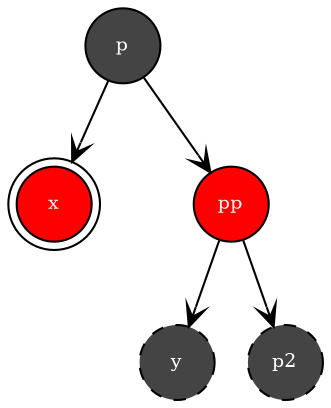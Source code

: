 digraph G {
    graph [nodesep=0.1]
    node [shape=circle style="filled" fillcolor="#444444" fontcolor="white" fontsize=9]
    edge [arrowhead=vee]

    p   [group=p]
    x   [shape=doublecircle fillcolor="red"];
    _p  [group=p label="" width=0 style=invis]

    pp  [group=pp fillcolor="red"]
    y   [style="dashed,filled"]
    _pp [group=pp width=0 label="" style=invis]
    p2  [style="dashed,filled"];

    p -> x
    p -> _p [style=invis]
    p -> pp
    // pp -> p
    pp -> y
    pp -> _pp [style=invis]
    pp -> p2
    
    

    { rank=same; _p, y};
    // p -> y
    
}